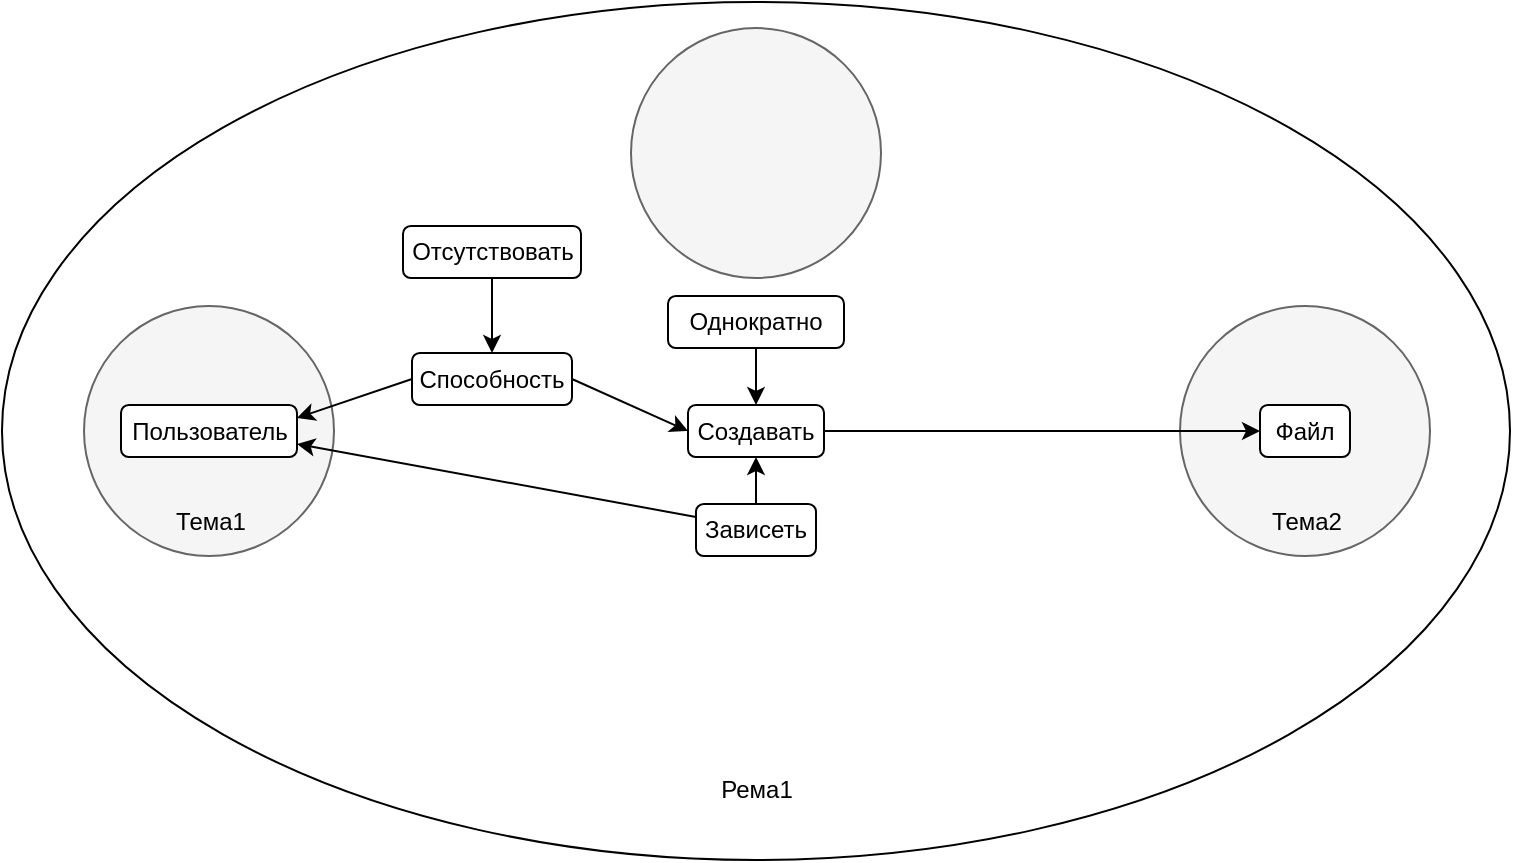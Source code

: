 <mxfile version="12.9.11" type="github">
  <diagram id="xKfU0i_M98cgjOJH_EFo" name="Page-1">
    <mxGraphModel dx="782" dy="437" grid="0" gridSize="10" guides="1" tooltips="1" connect="1" arrows="1" fold="1" page="1" pageScale="1" pageWidth="1169" pageHeight="827" math="0" shadow="0">
      <root>
        <mxCell id="0" />
        <mxCell id="1" parent="0" />
        <mxCell id="J8lNgiGQbVxlIm6GD1Gz-1" value="" style="ellipse;whiteSpace=wrap;html=1;" vertex="1" parent="1">
          <mxGeometry x="31" y="11" width="754" height="429" as="geometry" />
        </mxCell>
        <mxCell id="J8lNgiGQbVxlIm6GD1Gz-2" value="" style="ellipse;whiteSpace=wrap;html=1;aspect=fixed;fillColor=#f5f5f5;strokeColor=#666666;fontColor=#333333;" vertex="1" parent="J8lNgiGQbVxlIm6GD1Gz-1">
          <mxGeometry x="41" y="152" width="125" height="125" as="geometry" />
        </mxCell>
        <mxCell id="J8lNgiGQbVxlIm6GD1Gz-3" value="Тема1" style="text;html=1;align=center;verticalAlign=middle;resizable=0;points=[];autosize=1;" vertex="1" parent="J8lNgiGQbVxlIm6GD1Gz-1">
          <mxGeometry x="81" y="251" width="45" height="18" as="geometry" />
        </mxCell>
        <mxCell id="J8lNgiGQbVxlIm6GD1Gz-4" value="Пользователь" style="rounded=1;whiteSpace=wrap;html=1;" vertex="1" parent="J8lNgiGQbVxlIm6GD1Gz-1">
          <mxGeometry x="59.5" y="201.5" width="88" height="26" as="geometry" />
        </mxCell>
        <mxCell id="J8lNgiGQbVxlIm6GD1Gz-7" value="" style="ellipse;whiteSpace=wrap;html=1;aspect=fixed;fillColor=#f5f5f5;strokeColor=#666666;fontColor=#333333;" vertex="1" parent="J8lNgiGQbVxlIm6GD1Gz-1">
          <mxGeometry x="589" y="152" width="125" height="125" as="geometry" />
        </mxCell>
        <mxCell id="J8lNgiGQbVxlIm6GD1Gz-6" value="Тема2" style="text;html=1;align=center;verticalAlign=middle;resizable=0;points=[];autosize=1;" vertex="1" parent="J8lNgiGQbVxlIm6GD1Gz-1">
          <mxGeometry x="629" y="251" width="45" height="18" as="geometry" />
        </mxCell>
        <mxCell id="J8lNgiGQbVxlIm6GD1Gz-8" value="Файл" style="rounded=1;whiteSpace=wrap;html=1;" vertex="1" parent="J8lNgiGQbVxlIm6GD1Gz-1">
          <mxGeometry x="629" y="201.5" width="45" height="26" as="geometry" />
        </mxCell>
        <mxCell id="J8lNgiGQbVxlIm6GD1Gz-17" style="edgeStyle=none;rounded=0;orthogonalLoop=1;jettySize=auto;html=1;exitX=1;exitY=0.5;exitDx=0;exitDy=0;entryX=0;entryY=0.5;entryDx=0;entryDy=0;" edge="1" parent="J8lNgiGQbVxlIm6GD1Gz-1" source="J8lNgiGQbVxlIm6GD1Gz-10" target="J8lNgiGQbVxlIm6GD1Gz-8">
          <mxGeometry relative="1" as="geometry" />
        </mxCell>
        <mxCell id="J8lNgiGQbVxlIm6GD1Gz-10" value="Создавать" style="rounded=1;whiteSpace=wrap;html=1;" vertex="1" parent="J8lNgiGQbVxlIm6GD1Gz-1">
          <mxGeometry x="343" y="201.5" width="68" height="26" as="geometry" />
        </mxCell>
        <mxCell id="J8lNgiGQbVxlIm6GD1Gz-16" style="edgeStyle=none;rounded=0;orthogonalLoop=1;jettySize=auto;html=1;exitX=0.5;exitY=1;exitDx=0;exitDy=0;entryX=0.5;entryY=0;entryDx=0;entryDy=0;" edge="1" parent="J8lNgiGQbVxlIm6GD1Gz-1" source="J8lNgiGQbVxlIm6GD1Gz-11" target="J8lNgiGQbVxlIm6GD1Gz-10">
          <mxGeometry relative="1" as="geometry" />
        </mxCell>
        <mxCell id="J8lNgiGQbVxlIm6GD1Gz-11" value="Однократно" style="rounded=1;whiteSpace=wrap;html=1;" vertex="1" parent="J8lNgiGQbVxlIm6GD1Gz-1">
          <mxGeometry x="333" y="147" width="88" height="26" as="geometry" />
        </mxCell>
        <mxCell id="J8lNgiGQbVxlIm6GD1Gz-14" style="rounded=0;orthogonalLoop=1;jettySize=auto;html=1;exitX=0;exitY=0.25;exitDx=0;exitDy=0;entryX=1;entryY=0.75;entryDx=0;entryDy=0;" edge="1" parent="J8lNgiGQbVxlIm6GD1Gz-1" source="J8lNgiGQbVxlIm6GD1Gz-13" target="J8lNgiGQbVxlIm6GD1Gz-4">
          <mxGeometry relative="1" as="geometry" />
        </mxCell>
        <mxCell id="J8lNgiGQbVxlIm6GD1Gz-15" style="edgeStyle=none;rounded=0;orthogonalLoop=1;jettySize=auto;html=1;exitX=0.5;exitY=0;exitDx=0;exitDy=0;entryX=0.5;entryY=1;entryDx=0;entryDy=0;" edge="1" parent="J8lNgiGQbVxlIm6GD1Gz-1" source="J8lNgiGQbVxlIm6GD1Gz-13" target="J8lNgiGQbVxlIm6GD1Gz-10">
          <mxGeometry relative="1" as="geometry" />
        </mxCell>
        <mxCell id="J8lNgiGQbVxlIm6GD1Gz-13" value="Зависеть" style="rounded=1;whiteSpace=wrap;html=1;" vertex="1" parent="J8lNgiGQbVxlIm6GD1Gz-1">
          <mxGeometry x="347" y="251" width="60" height="26" as="geometry" />
        </mxCell>
        <mxCell id="J8lNgiGQbVxlIm6GD1Gz-18" value="Рема1" style="text;html=1;align=center;verticalAlign=middle;resizable=0;points=[];autosize=1;" vertex="1" parent="J8lNgiGQbVxlIm6GD1Gz-1">
          <mxGeometry x="354" y="385" width="46" height="18" as="geometry" />
        </mxCell>
        <mxCell id="J8lNgiGQbVxlIm6GD1Gz-19" value="" style="ellipse;whiteSpace=wrap;html=1;aspect=fixed;fillColor=#f5f5f5;strokeColor=#666666;fontColor=#333333;" vertex="1" parent="J8lNgiGQbVxlIm6GD1Gz-1">
          <mxGeometry x="314.5" y="13" width="125" height="125" as="geometry" />
        </mxCell>
        <mxCell id="J8lNgiGQbVxlIm6GD1Gz-23" style="edgeStyle=none;rounded=0;orthogonalLoop=1;jettySize=auto;html=1;exitX=0;exitY=0.5;exitDx=0;exitDy=0;entryX=1;entryY=0.25;entryDx=0;entryDy=0;" edge="1" parent="J8lNgiGQbVxlIm6GD1Gz-1" source="J8lNgiGQbVxlIm6GD1Gz-20" target="J8lNgiGQbVxlIm6GD1Gz-4">
          <mxGeometry relative="1" as="geometry" />
        </mxCell>
        <mxCell id="J8lNgiGQbVxlIm6GD1Gz-24" style="edgeStyle=none;rounded=0;orthogonalLoop=1;jettySize=auto;html=1;exitX=1;exitY=0.5;exitDx=0;exitDy=0;entryX=0;entryY=0.5;entryDx=0;entryDy=0;" edge="1" parent="J8lNgiGQbVxlIm6GD1Gz-1" source="J8lNgiGQbVxlIm6GD1Gz-20" target="J8lNgiGQbVxlIm6GD1Gz-10">
          <mxGeometry relative="1" as="geometry" />
        </mxCell>
        <mxCell id="J8lNgiGQbVxlIm6GD1Gz-20" value="Способность" style="rounded=1;whiteSpace=wrap;html=1;" vertex="1" parent="J8lNgiGQbVxlIm6GD1Gz-1">
          <mxGeometry x="205" y="175.5" width="80" height="26" as="geometry" />
        </mxCell>
        <mxCell id="J8lNgiGQbVxlIm6GD1Gz-22" style="edgeStyle=none;rounded=0;orthogonalLoop=1;jettySize=auto;html=1;exitX=0.5;exitY=1;exitDx=0;exitDy=0;entryX=0.5;entryY=0;entryDx=0;entryDy=0;" edge="1" parent="J8lNgiGQbVxlIm6GD1Gz-1" source="J8lNgiGQbVxlIm6GD1Gz-21" target="J8lNgiGQbVxlIm6GD1Gz-20">
          <mxGeometry relative="1" as="geometry" />
        </mxCell>
        <mxCell id="J8lNgiGQbVxlIm6GD1Gz-21" value="Отсутствовать" style="rounded=1;whiteSpace=wrap;html=1;" vertex="1" parent="J8lNgiGQbVxlIm6GD1Gz-1">
          <mxGeometry x="200.5" y="112" width="89" height="26" as="geometry" />
        </mxCell>
      </root>
    </mxGraphModel>
  </diagram>
</mxfile>
